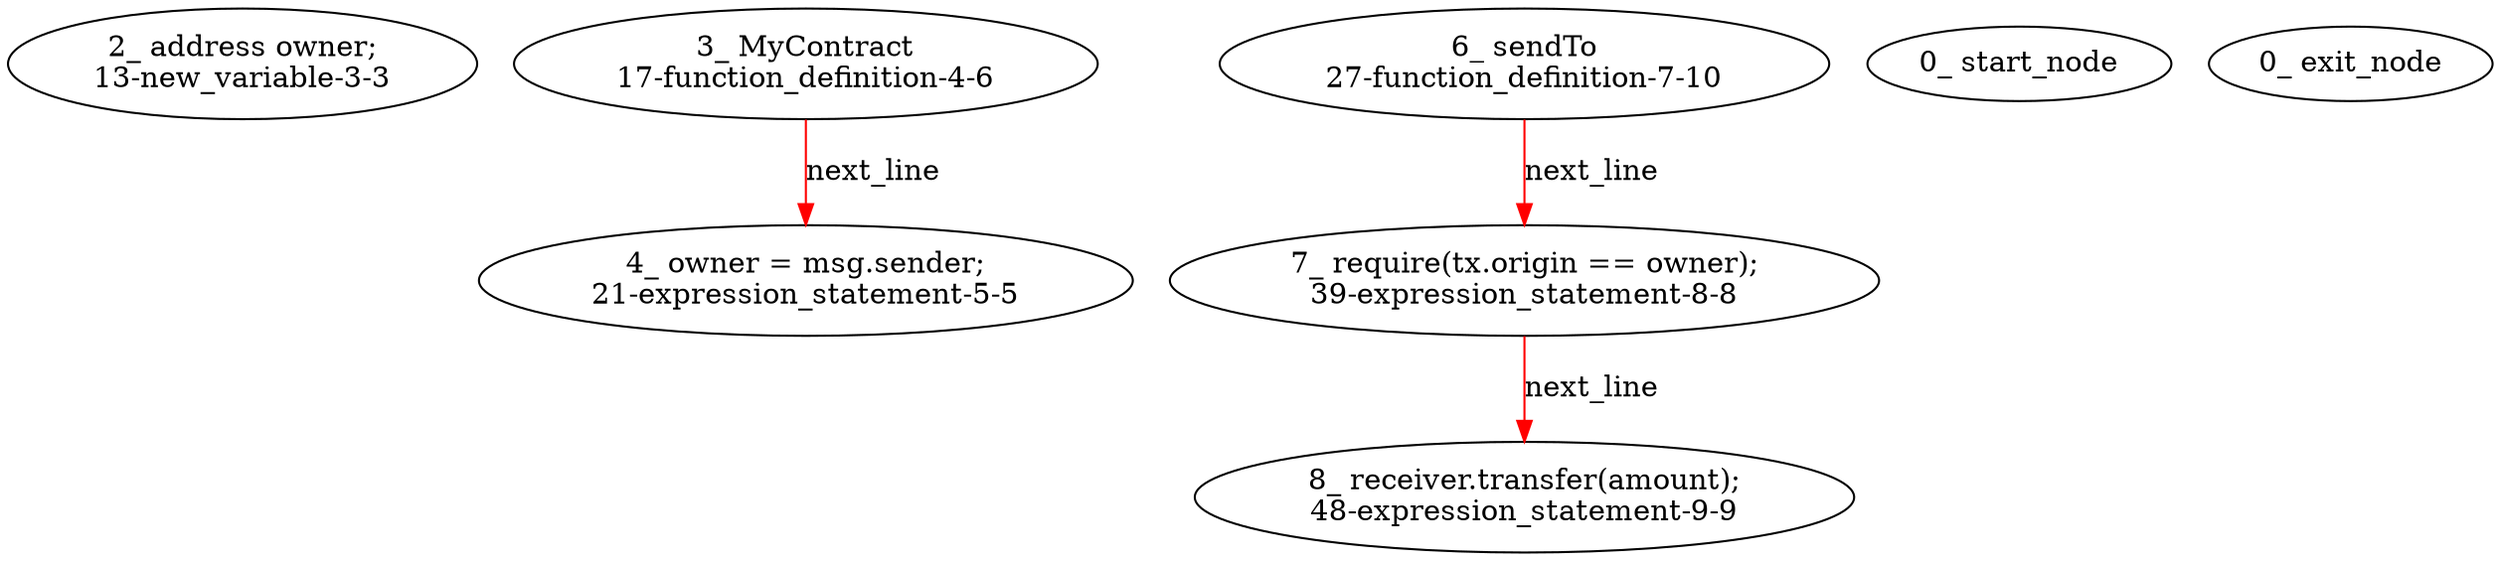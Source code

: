 digraph  {
13 [label="2_ address owner;\n13-new_variable-3-3", type_label=new_variable];
17 [label="3_ MyContract\n17-function_definition-4-6", type_label=function_definition];
21 [label="4_ owner = msg.sender;\n21-expression_statement-5-5", type_label=expression_statement];
27 [label="6_ sendTo\n27-function_definition-7-10", type_label=function_definition];
39 [label="7_ require(tx.origin == owner);\n39-expression_statement-8-8", type_label=expression_statement];
48 [label="8_ receiver.transfer(amount);\n48-expression_statement-9-9", type_label=expression_statement];
1 [label="0_ start_node", type_label=start];
2 [label="0_ exit_node", type_label=exit];
17 -> 21  [color=red, controlflow_type=next_line, edge_type=CFG_edge, key=0, label=next_line];
27 -> 39  [color=red, controlflow_type=next_line, edge_type=CFG_edge, key=0, label=next_line];
39 -> 48  [color=red, controlflow_type=next_line, edge_type=CFG_edge, key=0, label=next_line];
}
